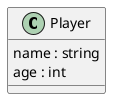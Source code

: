 @startuml TestUMl
'referance https://real-world-plantuml.com/?type=sequence
/'
Domain Models (class diagrams)
'/
class "Player" as player{
    name : string
    age : int
}

@enduml